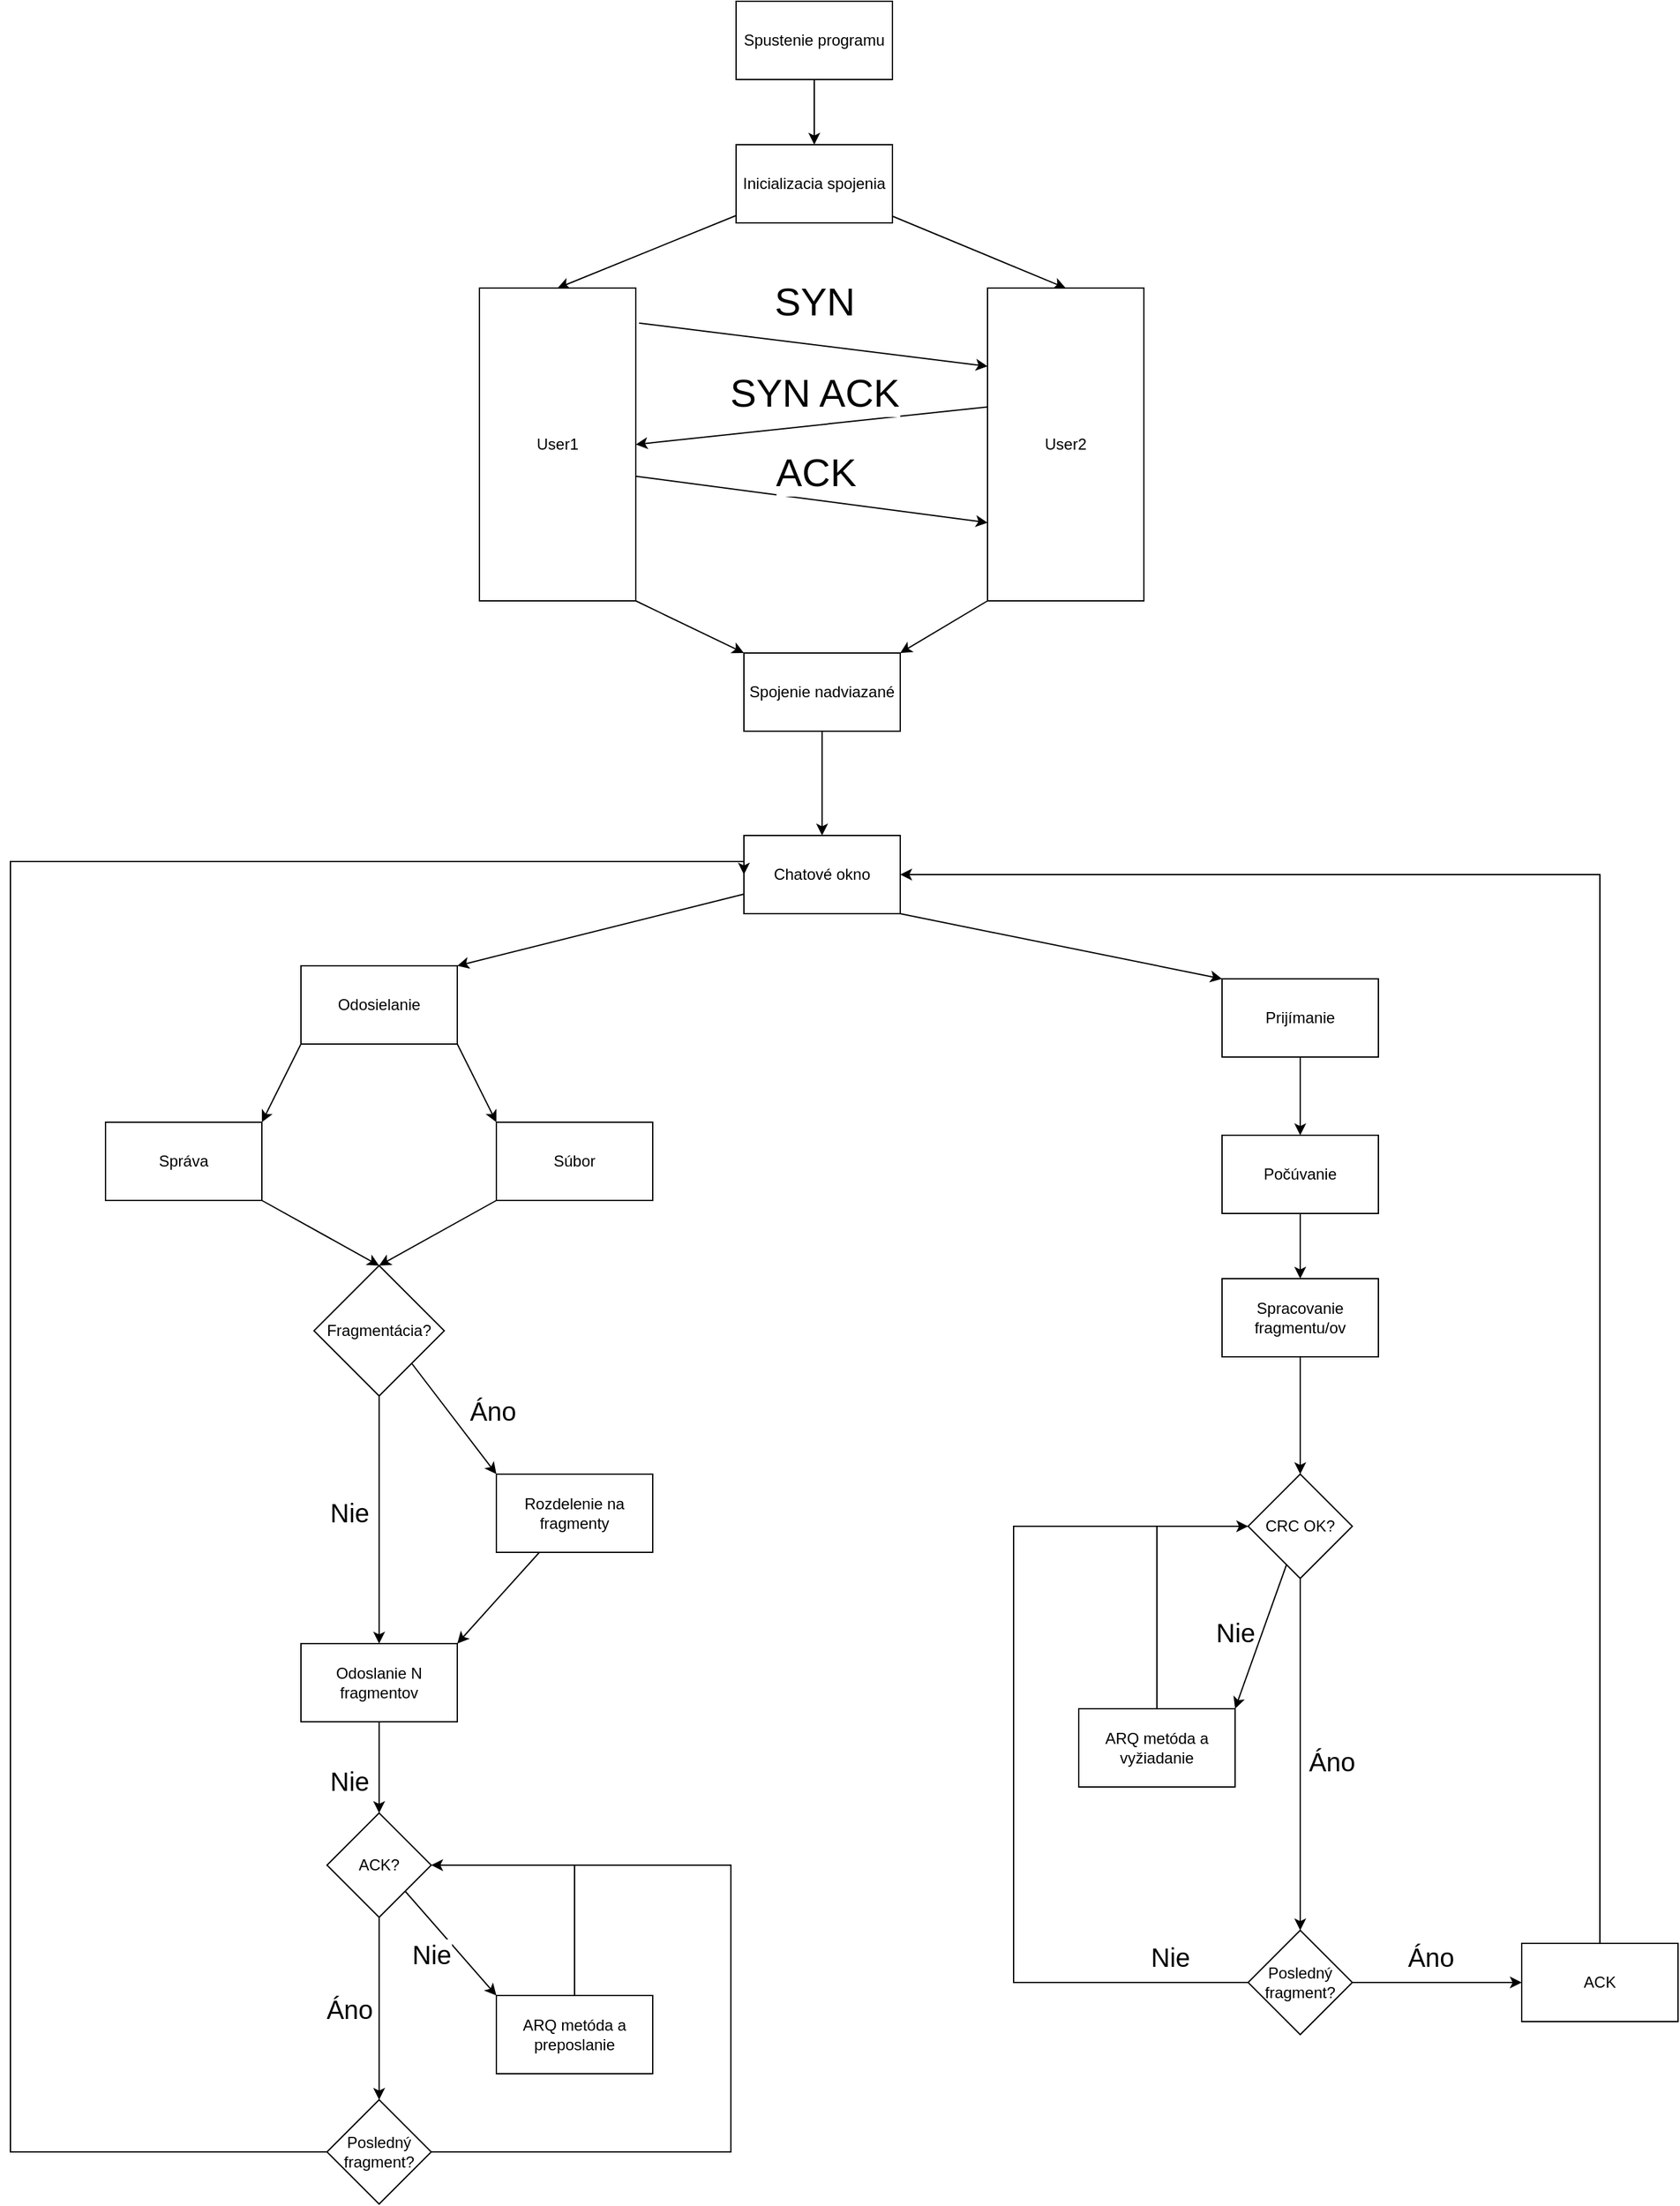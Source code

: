 <mxfile version="24.8.0">
  <diagram id="C5RBs43oDa-KdzZeNtuy" name="Page-1">
    <mxGraphModel dx="2336" dy="785" grid="1" gridSize="10" guides="1" tooltips="1" connect="1" arrows="1" fold="1" page="1" pageScale="1" pageWidth="827" pageHeight="1169" math="0" shadow="0">
      <root>
        <mxCell id="WIyWlLk6GJQsqaUBKTNV-0" />
        <mxCell id="WIyWlLk6GJQsqaUBKTNV-1" parent="WIyWlLk6GJQsqaUBKTNV-0" />
        <mxCell id="jc_-JY6niaTybWbx3vFI-28" style="edgeStyle=orthogonalEdgeStyle;rounded=0;orthogonalLoop=1;jettySize=auto;html=1;" edge="1" parent="WIyWlLk6GJQsqaUBKTNV-1" source="106sUVybt3kD7jMUcezY-0" target="jc_-JY6niaTybWbx3vFI-1">
          <mxGeometry relative="1" as="geometry" />
        </mxCell>
        <mxCell id="106sUVybt3kD7jMUcezY-0" value="Spustenie programu" style="rounded=0;whiteSpace=wrap;html=1;arcSize=12;" parent="WIyWlLk6GJQsqaUBKTNV-1" vertex="1">
          <mxGeometry x="347" y="10" width="120" height="60" as="geometry" />
        </mxCell>
        <mxCell id="jc_-JY6niaTybWbx3vFI-29" style="rounded=0;orthogonalLoop=1;jettySize=auto;html=1;entryX=0.5;entryY=0;entryDx=0;entryDy=0;" edge="1" parent="WIyWlLk6GJQsqaUBKTNV-1" source="jc_-JY6niaTybWbx3vFI-1" target="jc_-JY6niaTybWbx3vFI-36">
          <mxGeometry relative="1" as="geometry">
            <mxPoint x="233" y="220" as="targetPoint" />
          </mxGeometry>
        </mxCell>
        <mxCell id="jc_-JY6niaTybWbx3vFI-30" style="rounded=0;orthogonalLoop=1;jettySize=auto;html=1;entryX=0.5;entryY=0;entryDx=0;entryDy=0;" edge="1" parent="WIyWlLk6GJQsqaUBKTNV-1" source="jc_-JY6niaTybWbx3vFI-1" target="jc_-JY6niaTybWbx3vFI-37">
          <mxGeometry relative="1" as="geometry">
            <mxPoint x="590" y="220" as="targetPoint" />
          </mxGeometry>
        </mxCell>
        <mxCell id="jc_-JY6niaTybWbx3vFI-1" value="Inicializacia spojenia" style="rounded=0;whiteSpace=wrap;html=1;arcSize=12;" vertex="1" parent="WIyWlLk6GJQsqaUBKTNV-1">
          <mxGeometry x="347" y="120" width="120" height="60" as="geometry" />
        </mxCell>
        <mxCell id="jc_-JY6niaTybWbx3vFI-46" style="edgeStyle=orthogonalEdgeStyle;rounded=0;orthogonalLoop=1;jettySize=auto;html=1;entryX=0.5;entryY=0;entryDx=0;entryDy=0;" edge="1" parent="WIyWlLk6GJQsqaUBKTNV-1" source="jc_-JY6niaTybWbx3vFI-8" target="jc_-JY6niaTybWbx3vFI-9">
          <mxGeometry relative="1" as="geometry" />
        </mxCell>
        <mxCell id="jc_-JY6niaTybWbx3vFI-8" value="Spojenie nadviazané" style="rounded=0;whiteSpace=wrap;html=1;arcSize=12;" vertex="1" parent="WIyWlLk6GJQsqaUBKTNV-1">
          <mxGeometry x="353" y="510" width="120" height="60" as="geometry" />
        </mxCell>
        <mxCell id="jc_-JY6niaTybWbx3vFI-47" style="rounded=0;orthogonalLoop=1;jettySize=auto;html=1;entryX=1;entryY=0;entryDx=0;entryDy=0;" edge="1" parent="WIyWlLk6GJQsqaUBKTNV-1" source="jc_-JY6niaTybWbx3vFI-9" target="jc_-JY6niaTybWbx3vFI-10">
          <mxGeometry relative="1" as="geometry" />
        </mxCell>
        <mxCell id="jc_-JY6niaTybWbx3vFI-9" value="Chatové okno" style="rounded=0;whiteSpace=wrap;html=1;arcSize=12;" vertex="1" parent="WIyWlLk6GJQsqaUBKTNV-1">
          <mxGeometry x="353" y="650" width="120" height="60" as="geometry" />
        </mxCell>
        <mxCell id="jc_-JY6niaTybWbx3vFI-10" value="Odosielanie" style="rounded=0;whiteSpace=wrap;html=1;arcSize=12;" vertex="1" parent="WIyWlLk6GJQsqaUBKTNV-1">
          <mxGeometry x="13" y="750" width="120" height="60" as="geometry" />
        </mxCell>
        <mxCell id="jc_-JY6niaTybWbx3vFI-11" value="Prijímanie" style="rounded=0;whiteSpace=wrap;html=1;arcSize=12;" vertex="1" parent="WIyWlLk6GJQsqaUBKTNV-1">
          <mxGeometry x="720" y="760" width="120" height="60" as="geometry" />
        </mxCell>
        <mxCell id="jc_-JY6niaTybWbx3vFI-12" value="Správa" style="rounded=0;whiteSpace=wrap;html=1;arcSize=12;" vertex="1" parent="WIyWlLk6GJQsqaUBKTNV-1">
          <mxGeometry x="-137" y="870" width="120" height="60" as="geometry" />
        </mxCell>
        <mxCell id="jc_-JY6niaTybWbx3vFI-14" value="Súbor" style="rounded=0;whiteSpace=wrap;html=1;arcSize=12;" vertex="1" parent="WIyWlLk6GJQsqaUBKTNV-1">
          <mxGeometry x="163" y="870" width="120" height="60" as="geometry" />
        </mxCell>
        <mxCell id="jc_-JY6niaTybWbx3vFI-58" style="edgeStyle=orthogonalEdgeStyle;rounded=0;orthogonalLoop=1;jettySize=auto;html=1;entryX=0.5;entryY=0;entryDx=0;entryDy=0;" edge="1" parent="WIyWlLk6GJQsqaUBKTNV-1" source="jc_-JY6niaTybWbx3vFI-15" target="jc_-JY6niaTybWbx3vFI-17">
          <mxGeometry relative="1" as="geometry" />
        </mxCell>
        <mxCell id="jc_-JY6niaTybWbx3vFI-59" value="&lt;font style=&quot;font-size: 20px;&quot;&gt;Nie&lt;/font&gt;" style="edgeLabel;html=1;align=center;verticalAlign=middle;resizable=0;points=[];" vertex="1" connectable="0" parent="jc_-JY6niaTybWbx3vFI-58">
          <mxGeometry x="-0.266" y="1" relative="1" as="geometry">
            <mxPoint x="-24" y="19" as="offset" />
          </mxGeometry>
        </mxCell>
        <mxCell id="jc_-JY6niaTybWbx3vFI-15" value="Fragmentácia?" style="rhombus;whiteSpace=wrap;html=1;arcSize=12;" vertex="1" parent="WIyWlLk6GJQsqaUBKTNV-1">
          <mxGeometry x="23" y="980" width="100" height="100" as="geometry" />
        </mxCell>
        <mxCell id="jc_-JY6niaTybWbx3vFI-86" style="rounded=0;orthogonalLoop=1;jettySize=auto;html=1;entryX=1;entryY=0;entryDx=0;entryDy=0;" edge="1" parent="WIyWlLk6GJQsqaUBKTNV-1" source="jc_-JY6niaTybWbx3vFI-16" target="jc_-JY6niaTybWbx3vFI-17">
          <mxGeometry relative="1" as="geometry" />
        </mxCell>
        <mxCell id="jc_-JY6niaTybWbx3vFI-16" value="Rozdelenie na fragmenty" style="rounded=0;whiteSpace=wrap;html=1;arcSize=12;" vertex="1" parent="WIyWlLk6GJQsqaUBKTNV-1">
          <mxGeometry x="163" y="1140" width="120" height="60" as="geometry" />
        </mxCell>
        <mxCell id="jc_-JY6niaTybWbx3vFI-17" value="Odoslanie N fragmentov" style="rounded=0;whiteSpace=wrap;html=1;arcSize=12;" vertex="1" parent="WIyWlLk6GJQsqaUBKTNV-1">
          <mxGeometry x="13" y="1270" width="120" height="60" as="geometry" />
        </mxCell>
        <mxCell id="jc_-JY6niaTybWbx3vFI-66" style="edgeStyle=orthogonalEdgeStyle;rounded=0;orthogonalLoop=1;jettySize=auto;html=1;entryX=0.5;entryY=0;entryDx=0;entryDy=0;" edge="1" parent="WIyWlLk6GJQsqaUBKTNV-1" source="jc_-JY6niaTybWbx3vFI-18" target="jc_-JY6niaTybWbx3vFI-20">
          <mxGeometry relative="1" as="geometry" />
        </mxCell>
        <mxCell id="jc_-JY6niaTybWbx3vFI-67" value="&lt;font style=&quot;font-size: 20px;&quot;&gt;Áno&lt;/font&gt;" style="edgeLabel;html=1;align=center;verticalAlign=middle;resizable=0;points=[];" vertex="1" connectable="0" parent="jc_-JY6niaTybWbx3vFI-66">
          <mxGeometry x="-0.188" y="-2" relative="1" as="geometry">
            <mxPoint x="-21" y="13" as="offset" />
          </mxGeometry>
        </mxCell>
        <mxCell id="jc_-JY6niaTybWbx3vFI-18" value="ACK?" style="rhombus;whiteSpace=wrap;html=1;" vertex="1" parent="WIyWlLk6GJQsqaUBKTNV-1">
          <mxGeometry x="33" y="1400" width="80" height="80" as="geometry" />
        </mxCell>
        <mxCell id="jc_-JY6niaTybWbx3vFI-22" style="edgeStyle=orthogonalEdgeStyle;rounded=0;orthogonalLoop=1;jettySize=auto;html=1;endArrow=none;endFill=0;" edge="1" parent="WIyWlLk6GJQsqaUBKTNV-1" source="jc_-JY6niaTybWbx3vFI-19">
          <mxGeometry relative="1" as="geometry">
            <mxPoint x="223" y="1440" as="targetPoint" />
          </mxGeometry>
        </mxCell>
        <mxCell id="jc_-JY6niaTybWbx3vFI-19" value="ARQ metóda a preposlanie" style="rounded=0;whiteSpace=wrap;html=1;arcSize=12;" vertex="1" parent="WIyWlLk6GJQsqaUBKTNV-1">
          <mxGeometry x="163" y="1540" width="120" height="60" as="geometry" />
        </mxCell>
        <mxCell id="jc_-JY6niaTybWbx3vFI-21" style="edgeStyle=orthogonalEdgeStyle;rounded=0;orthogonalLoop=1;jettySize=auto;html=1;entryX=1;entryY=0.5;entryDx=0;entryDy=0;" edge="1" parent="WIyWlLk6GJQsqaUBKTNV-1" source="jc_-JY6niaTybWbx3vFI-20" target="jc_-JY6niaTybWbx3vFI-18">
          <mxGeometry relative="1" as="geometry">
            <mxPoint x="343" y="1440" as="targetPoint" />
            <Array as="points">
              <mxPoint x="343" y="1660" />
              <mxPoint x="343" y="1440" />
            </Array>
          </mxGeometry>
        </mxCell>
        <mxCell id="jc_-JY6niaTybWbx3vFI-68" style="edgeStyle=orthogonalEdgeStyle;rounded=0;orthogonalLoop=1;jettySize=auto;html=1;entryX=0;entryY=0.5;entryDx=0;entryDy=0;" edge="1" parent="WIyWlLk6GJQsqaUBKTNV-1" source="jc_-JY6niaTybWbx3vFI-20" target="jc_-JY6niaTybWbx3vFI-9">
          <mxGeometry relative="1" as="geometry">
            <Array as="points">
              <mxPoint x="-210" y="1660" />
              <mxPoint x="-210" y="670" />
            </Array>
          </mxGeometry>
        </mxCell>
        <mxCell id="jc_-JY6niaTybWbx3vFI-20" value="Posledný fragment?" style="rhombus;whiteSpace=wrap;html=1;" vertex="1" parent="WIyWlLk6GJQsqaUBKTNV-1">
          <mxGeometry x="33" y="1620" width="80" height="80" as="geometry" />
        </mxCell>
        <mxCell id="jc_-JY6niaTybWbx3vFI-23" value="Počúvanie" style="rounded=0;whiteSpace=wrap;html=1;" vertex="1" parent="WIyWlLk6GJQsqaUBKTNV-1">
          <mxGeometry x="720" y="880" width="120" height="60" as="geometry" />
        </mxCell>
        <mxCell id="jc_-JY6niaTybWbx3vFI-24" value="Spracovanie fragmentu/ov" style="rounded=0;whiteSpace=wrap;html=1;" vertex="1" parent="WIyWlLk6GJQsqaUBKTNV-1">
          <mxGeometry x="720" y="990" width="120" height="60" as="geometry" />
        </mxCell>
        <mxCell id="jc_-JY6niaTybWbx3vFI-72" style="rounded=0;orthogonalLoop=1;jettySize=auto;html=1;entryX=1;entryY=0;entryDx=0;entryDy=0;" edge="1" parent="WIyWlLk6GJQsqaUBKTNV-1" source="jc_-JY6niaTybWbx3vFI-25" target="jc_-JY6niaTybWbx3vFI-69">
          <mxGeometry relative="1" as="geometry" />
        </mxCell>
        <mxCell id="jc_-JY6niaTybWbx3vFI-79" value="&lt;font style=&quot;font-size: 20px;&quot;&gt;Nie&lt;/font&gt;" style="edgeLabel;html=1;align=center;verticalAlign=middle;resizable=0;points=[];" vertex="1" connectable="0" parent="jc_-JY6niaTybWbx3vFI-72">
          <mxGeometry x="-0.122" y="4" relative="1" as="geometry">
            <mxPoint x="-26" y="1" as="offset" />
          </mxGeometry>
        </mxCell>
        <mxCell id="jc_-JY6niaTybWbx3vFI-75" style="rounded=0;orthogonalLoop=1;jettySize=auto;html=1;entryX=0.5;entryY=0;entryDx=0;entryDy=0;" edge="1" parent="WIyWlLk6GJQsqaUBKTNV-1" source="jc_-JY6niaTybWbx3vFI-25" target="jc_-JY6niaTybWbx3vFI-71">
          <mxGeometry relative="1" as="geometry" />
        </mxCell>
        <mxCell id="jc_-JY6niaTybWbx3vFI-80" value="&lt;font style=&quot;font-size: 20px;&quot;&gt;Áno&lt;/font&gt;" style="edgeLabel;html=1;align=center;verticalAlign=middle;resizable=0;points=[];" vertex="1" connectable="0" parent="jc_-JY6niaTybWbx3vFI-75">
          <mxGeometry x="0.035" y="-2" relative="1" as="geometry">
            <mxPoint x="26" as="offset" />
          </mxGeometry>
        </mxCell>
        <mxCell id="jc_-JY6niaTybWbx3vFI-25" value="CRC OK?" style="rhombus;whiteSpace=wrap;html=1;" vertex="1" parent="WIyWlLk6GJQsqaUBKTNV-1">
          <mxGeometry x="740" y="1140" width="80" height="80" as="geometry" />
        </mxCell>
        <mxCell id="jc_-JY6niaTybWbx3vFI-38" style="rounded=0;orthogonalLoop=1;jettySize=auto;html=1;entryX=0;entryY=0.25;entryDx=0;entryDy=0;exitX=1.021;exitY=0.112;exitDx=0;exitDy=0;exitPerimeter=0;" edge="1" parent="WIyWlLk6GJQsqaUBKTNV-1" source="jc_-JY6niaTybWbx3vFI-36" target="jc_-JY6niaTybWbx3vFI-37">
          <mxGeometry relative="1" as="geometry" />
        </mxCell>
        <mxCell id="jc_-JY6niaTybWbx3vFI-39" value="&lt;font style=&quot;font-size: 30px;&quot;&gt;SYN&lt;/font&gt;" style="edgeLabel;html=1;align=center;verticalAlign=middle;resizable=0;points=[];" vertex="1" connectable="0" parent="jc_-JY6niaTybWbx3vFI-38">
          <mxGeometry x="0.188" y="-2" relative="1" as="geometry">
            <mxPoint x="-24" y="-39" as="offset" />
          </mxGeometry>
        </mxCell>
        <mxCell id="jc_-JY6niaTybWbx3vFI-42" style="rounded=0;orthogonalLoop=1;jettySize=auto;html=1;entryX=0;entryY=0.75;entryDx=0;entryDy=0;exitX=0.974;exitY=0.6;exitDx=0;exitDy=0;exitPerimeter=0;" edge="1" parent="WIyWlLk6GJQsqaUBKTNV-1" source="jc_-JY6niaTybWbx3vFI-36" target="jc_-JY6niaTybWbx3vFI-37">
          <mxGeometry relative="1" as="geometry" />
        </mxCell>
        <mxCell id="jc_-JY6niaTybWbx3vFI-43" value="&lt;font style=&quot;font-size: 30px;&quot;&gt;ACK&lt;/font&gt;" style="edgeLabel;html=1;align=center;verticalAlign=middle;resizable=0;points=[];" vertex="1" connectable="0" parent="jc_-JY6niaTybWbx3vFI-42">
          <mxGeometry x="-0.03" y="1" relative="1" as="geometry">
            <mxPoint x="8" y="-20" as="offset" />
          </mxGeometry>
        </mxCell>
        <mxCell id="jc_-JY6niaTybWbx3vFI-45" style="rounded=0;orthogonalLoop=1;jettySize=auto;html=1;entryX=0;entryY=0;entryDx=0;entryDy=0;exitX=1;exitY=1;exitDx=0;exitDy=0;" edge="1" parent="WIyWlLk6GJQsqaUBKTNV-1" source="jc_-JY6niaTybWbx3vFI-36" target="jc_-JY6niaTybWbx3vFI-8">
          <mxGeometry relative="1" as="geometry" />
        </mxCell>
        <mxCell id="jc_-JY6niaTybWbx3vFI-36" value="User1" style="rounded=0;whiteSpace=wrap;html=1;" vertex="1" parent="WIyWlLk6GJQsqaUBKTNV-1">
          <mxGeometry x="150" y="230" width="120" height="240" as="geometry" />
        </mxCell>
        <mxCell id="jc_-JY6niaTybWbx3vFI-40" style="rounded=0;orthogonalLoop=1;jettySize=auto;html=1;exitX=-0.002;exitY=0.38;exitDx=0;exitDy=0;exitPerimeter=0;entryX=1;entryY=0.5;entryDx=0;entryDy=0;" edge="1" parent="WIyWlLk6GJQsqaUBKTNV-1" source="jc_-JY6niaTybWbx3vFI-37" target="jc_-JY6niaTybWbx3vFI-36">
          <mxGeometry relative="1" as="geometry">
            <mxPoint x="270" y="321" as="targetPoint" />
          </mxGeometry>
        </mxCell>
        <mxCell id="jc_-JY6niaTybWbx3vFI-41" value="&lt;font style=&quot;font-size: 30px;&quot;&gt;SYN ACK&lt;/font&gt;" style="edgeLabel;html=1;align=center;verticalAlign=middle;resizable=0;points=[];" vertex="1" connectable="0" parent="jc_-JY6niaTybWbx3vFI-40">
          <mxGeometry x="-0.162" y="1" relative="1" as="geometry">
            <mxPoint x="-20" y="-24" as="offset" />
          </mxGeometry>
        </mxCell>
        <mxCell id="jc_-JY6niaTybWbx3vFI-44" style="rounded=0;orthogonalLoop=1;jettySize=auto;html=1;entryX=1;entryY=0;entryDx=0;entryDy=0;exitX=0;exitY=1;exitDx=0;exitDy=0;" edge="1" parent="WIyWlLk6GJQsqaUBKTNV-1" source="jc_-JY6niaTybWbx3vFI-37" target="jc_-JY6niaTybWbx3vFI-8">
          <mxGeometry relative="1" as="geometry" />
        </mxCell>
        <mxCell id="jc_-JY6niaTybWbx3vFI-37" value="User2" style="rounded=0;whiteSpace=wrap;html=1;" vertex="1" parent="WIyWlLk6GJQsqaUBKTNV-1">
          <mxGeometry x="540" y="230" width="120" height="240" as="geometry" />
        </mxCell>
        <mxCell id="jc_-JY6niaTybWbx3vFI-48" style="rounded=0;orthogonalLoop=1;jettySize=auto;html=1;entryX=0;entryY=0;entryDx=0;entryDy=0;exitX=1;exitY=1;exitDx=0;exitDy=0;" edge="1" parent="WIyWlLk6GJQsqaUBKTNV-1" source="jc_-JY6niaTybWbx3vFI-9" target="jc_-JY6niaTybWbx3vFI-11">
          <mxGeometry relative="1" as="geometry">
            <mxPoint x="367" y="710" as="sourcePoint" />
            <mxPoint x="273" y="760" as="targetPoint" />
          </mxGeometry>
        </mxCell>
        <mxCell id="jc_-JY6niaTybWbx3vFI-49" style="rounded=0;orthogonalLoop=1;jettySize=auto;html=1;entryX=0.5;entryY=0;entryDx=0;entryDy=0;exitX=0.5;exitY=1;exitDx=0;exitDy=0;" edge="1" parent="WIyWlLk6GJQsqaUBKTNV-1" source="jc_-JY6niaTybWbx3vFI-11" target="jc_-JY6niaTybWbx3vFI-23">
          <mxGeometry relative="1" as="geometry">
            <mxPoint x="613" y="720" as="sourcePoint" />
            <mxPoint x="730" y="770" as="targetPoint" />
          </mxGeometry>
        </mxCell>
        <mxCell id="jc_-JY6niaTybWbx3vFI-50" style="rounded=0;orthogonalLoop=1;jettySize=auto;html=1;entryX=0.5;entryY=0;entryDx=0;entryDy=0;exitX=0.5;exitY=1;exitDx=0;exitDy=0;" edge="1" parent="WIyWlLk6GJQsqaUBKTNV-1" source="jc_-JY6niaTybWbx3vFI-23" target="jc_-JY6niaTybWbx3vFI-24">
          <mxGeometry relative="1" as="geometry">
            <mxPoint x="790" y="830" as="sourcePoint" />
            <mxPoint x="790" y="890" as="targetPoint" />
          </mxGeometry>
        </mxCell>
        <mxCell id="jc_-JY6niaTybWbx3vFI-53" style="rounded=0;orthogonalLoop=1;jettySize=auto;html=1;entryX=0.5;entryY=0;entryDx=0;entryDy=0;exitX=0.5;exitY=1;exitDx=0;exitDy=0;" edge="1" parent="WIyWlLk6GJQsqaUBKTNV-1" source="jc_-JY6niaTybWbx3vFI-24" target="jc_-JY6niaTybWbx3vFI-25">
          <mxGeometry relative="1" as="geometry">
            <mxPoint x="790" y="950" as="sourcePoint" />
            <mxPoint x="790" y="1000" as="targetPoint" />
          </mxGeometry>
        </mxCell>
        <mxCell id="jc_-JY6niaTybWbx3vFI-54" style="rounded=0;orthogonalLoop=1;jettySize=auto;html=1;entryX=1;entryY=0;entryDx=0;entryDy=0;exitX=0;exitY=1;exitDx=0;exitDy=0;" edge="1" parent="WIyWlLk6GJQsqaUBKTNV-1" source="jc_-JY6niaTybWbx3vFI-10" target="jc_-JY6niaTybWbx3vFI-12">
          <mxGeometry relative="1" as="geometry">
            <mxPoint x="237" y="710" as="sourcePoint" />
            <mxPoint x="143" y="760" as="targetPoint" />
          </mxGeometry>
        </mxCell>
        <mxCell id="jc_-JY6niaTybWbx3vFI-55" style="rounded=0;orthogonalLoop=1;jettySize=auto;html=1;entryX=0;entryY=0;entryDx=0;entryDy=0;exitX=1;exitY=1;exitDx=0;exitDy=0;" edge="1" parent="WIyWlLk6GJQsqaUBKTNV-1" source="jc_-JY6niaTybWbx3vFI-10" target="jc_-JY6niaTybWbx3vFI-14">
          <mxGeometry relative="1" as="geometry">
            <mxPoint x="23" y="820" as="sourcePoint" />
            <mxPoint x="-7" y="880" as="targetPoint" />
          </mxGeometry>
        </mxCell>
        <mxCell id="jc_-JY6niaTybWbx3vFI-56" style="rounded=0;orthogonalLoop=1;jettySize=auto;html=1;entryX=0.5;entryY=0;entryDx=0;entryDy=0;exitX=0;exitY=1;exitDx=0;exitDy=0;" edge="1" parent="WIyWlLk6GJQsqaUBKTNV-1" source="jc_-JY6niaTybWbx3vFI-14" target="jc_-JY6niaTybWbx3vFI-15">
          <mxGeometry relative="1" as="geometry">
            <mxPoint x="143" y="820" as="sourcePoint" />
            <mxPoint x="173" y="880" as="targetPoint" />
          </mxGeometry>
        </mxCell>
        <mxCell id="jc_-JY6niaTybWbx3vFI-57" style="rounded=0;orthogonalLoop=1;jettySize=auto;html=1;entryX=0.5;entryY=0;entryDx=0;entryDy=0;exitX=1;exitY=1;exitDx=0;exitDy=0;" edge="1" parent="WIyWlLk6GJQsqaUBKTNV-1" source="jc_-JY6niaTybWbx3vFI-12" target="jc_-JY6niaTybWbx3vFI-15">
          <mxGeometry relative="1" as="geometry">
            <mxPoint x="23" y="820" as="sourcePoint" />
            <mxPoint x="-7" y="880" as="targetPoint" />
          </mxGeometry>
        </mxCell>
        <mxCell id="jc_-JY6niaTybWbx3vFI-60" style="rounded=0;orthogonalLoop=1;jettySize=auto;html=1;entryX=0;entryY=0;entryDx=0;entryDy=0;exitX=1;exitY=1;exitDx=0;exitDy=0;" edge="1" parent="WIyWlLk6GJQsqaUBKTNV-1" source="jc_-JY6niaTybWbx3vFI-15" target="jc_-JY6niaTybWbx3vFI-16">
          <mxGeometry relative="1" as="geometry">
            <mxPoint x="83" y="1090" as="sourcePoint" />
            <mxPoint x="83" y="1280" as="targetPoint" />
          </mxGeometry>
        </mxCell>
        <mxCell id="jc_-JY6niaTybWbx3vFI-61" value="&lt;span style=&quot;font-size: 20px;&quot;&gt;Áno&lt;/span&gt;" style="edgeLabel;html=1;align=center;verticalAlign=middle;resizable=0;points=[];" vertex="1" connectable="0" parent="jc_-JY6niaTybWbx3vFI-60">
          <mxGeometry x="-0.266" y="1" relative="1" as="geometry">
            <mxPoint x="37" y="5" as="offset" />
          </mxGeometry>
        </mxCell>
        <mxCell id="jc_-JY6niaTybWbx3vFI-62" style="rounded=0;orthogonalLoop=1;jettySize=auto;html=1;entryX=0.5;entryY=0;entryDx=0;entryDy=0;exitX=0.5;exitY=1;exitDx=0;exitDy=0;" edge="1" parent="WIyWlLk6GJQsqaUBKTNV-1" source="jc_-JY6niaTybWbx3vFI-17" target="jc_-JY6niaTybWbx3vFI-18">
          <mxGeometry relative="1" as="geometry">
            <mxPoint x="108" y="1065" as="sourcePoint" />
            <mxPoint x="173" y="1150" as="targetPoint" />
          </mxGeometry>
        </mxCell>
        <mxCell id="jc_-JY6niaTybWbx3vFI-63" value="&lt;font style=&quot;font-size: 20px;&quot;&gt;Nie&lt;/font&gt;" style="edgeLabel;html=1;align=center;verticalAlign=middle;resizable=0;points=[];" vertex="1" connectable="0" parent="jc_-JY6niaTybWbx3vFI-62">
          <mxGeometry x="-0.266" y="1" relative="1" as="geometry">
            <mxPoint x="-24" y="19" as="offset" />
          </mxGeometry>
        </mxCell>
        <mxCell id="jc_-JY6niaTybWbx3vFI-64" style="rounded=0;orthogonalLoop=1;jettySize=auto;html=1;entryX=0;entryY=0;entryDx=0;entryDy=0;exitX=1;exitY=1;exitDx=0;exitDy=0;" edge="1" parent="WIyWlLk6GJQsqaUBKTNV-1" source="jc_-JY6niaTybWbx3vFI-18" target="jc_-JY6niaTybWbx3vFI-19">
          <mxGeometry relative="1" as="geometry">
            <mxPoint x="83" y="1340" as="sourcePoint" />
            <mxPoint x="83" y="1410" as="targetPoint" />
          </mxGeometry>
        </mxCell>
        <mxCell id="jc_-JY6niaTybWbx3vFI-65" value="&lt;font style=&quot;font-size: 20px;&quot;&gt;Nie&lt;/font&gt;" style="edgeLabel;html=1;align=center;verticalAlign=middle;resizable=0;points=[];" vertex="1" connectable="0" parent="jc_-JY6niaTybWbx3vFI-64">
          <mxGeometry x="-0.266" y="1" relative="1" as="geometry">
            <mxPoint x="-7" y="19" as="offset" />
          </mxGeometry>
        </mxCell>
        <mxCell id="jc_-JY6niaTybWbx3vFI-77" style="edgeStyle=orthogonalEdgeStyle;rounded=0;orthogonalLoop=1;jettySize=auto;html=1;endArrow=none;endFill=0;" edge="1" parent="WIyWlLk6GJQsqaUBKTNV-1" source="jc_-JY6niaTybWbx3vFI-69">
          <mxGeometry relative="1" as="geometry">
            <mxPoint x="670" y="1180" as="targetPoint" />
          </mxGeometry>
        </mxCell>
        <mxCell id="jc_-JY6niaTybWbx3vFI-69" value="ARQ metóda a vyžiadanie" style="rounded=0;whiteSpace=wrap;html=1;" vertex="1" parent="WIyWlLk6GJQsqaUBKTNV-1">
          <mxGeometry x="610" y="1320" width="120" height="60" as="geometry" />
        </mxCell>
        <mxCell id="jc_-JY6niaTybWbx3vFI-76" style="edgeStyle=orthogonalEdgeStyle;rounded=0;orthogonalLoop=1;jettySize=auto;html=1;entryX=0;entryY=0.5;entryDx=0;entryDy=0;" edge="1" parent="WIyWlLk6GJQsqaUBKTNV-1" source="jc_-JY6niaTybWbx3vFI-71" target="jc_-JY6niaTybWbx3vFI-25">
          <mxGeometry relative="1" as="geometry">
            <Array as="points">
              <mxPoint x="560" y="1530" />
              <mxPoint x="560" y="1180" />
            </Array>
          </mxGeometry>
        </mxCell>
        <mxCell id="jc_-JY6niaTybWbx3vFI-84" value="&lt;font style=&quot;font-size: 20px;&quot;&gt;Nie&lt;/font&gt;" style="edgeLabel;html=1;align=center;verticalAlign=middle;resizable=0;points=[];" vertex="1" connectable="0" parent="jc_-JY6niaTybWbx3vFI-76">
          <mxGeometry x="-0.864" relative="1" as="geometry">
            <mxPoint x="-12" y="-20" as="offset" />
          </mxGeometry>
        </mxCell>
        <mxCell id="jc_-JY6niaTybWbx3vFI-82" style="edgeStyle=orthogonalEdgeStyle;rounded=0;orthogonalLoop=1;jettySize=auto;html=1;entryX=0;entryY=0.5;entryDx=0;entryDy=0;" edge="1" parent="WIyWlLk6GJQsqaUBKTNV-1" source="jc_-JY6niaTybWbx3vFI-71" target="jc_-JY6niaTybWbx3vFI-70">
          <mxGeometry relative="1" as="geometry" />
        </mxCell>
        <mxCell id="jc_-JY6niaTybWbx3vFI-85" value="&lt;font style=&quot;font-size: 20px;&quot;&gt;Áno&lt;/font&gt;" style="edgeLabel;html=1;align=center;verticalAlign=middle;resizable=0;points=[];" vertex="1" connectable="0" parent="jc_-JY6niaTybWbx3vFI-82">
          <mxGeometry x="-0.266" y="1" relative="1" as="geometry">
            <mxPoint x="12" y="-19" as="offset" />
          </mxGeometry>
        </mxCell>
        <mxCell id="jc_-JY6niaTybWbx3vFI-71" value="Posledný fragment?" style="rhombus;whiteSpace=wrap;html=1;" vertex="1" parent="WIyWlLk6GJQsqaUBKTNV-1">
          <mxGeometry x="740" y="1490" width="80" height="80" as="geometry" />
        </mxCell>
        <mxCell id="jc_-JY6niaTybWbx3vFI-83" style="edgeStyle=orthogonalEdgeStyle;rounded=0;orthogonalLoop=1;jettySize=auto;html=1;entryX=1;entryY=0.5;entryDx=0;entryDy=0;" edge="1" parent="WIyWlLk6GJQsqaUBKTNV-1" source="jc_-JY6niaTybWbx3vFI-70" target="jc_-JY6niaTybWbx3vFI-9">
          <mxGeometry relative="1" as="geometry">
            <Array as="points">
              <mxPoint x="1010" y="680" />
            </Array>
          </mxGeometry>
        </mxCell>
        <mxCell id="jc_-JY6niaTybWbx3vFI-70" value="ACK" style="rounded=0;whiteSpace=wrap;html=1;" vertex="1" parent="WIyWlLk6GJQsqaUBKTNV-1">
          <mxGeometry x="950" y="1500" width="120" height="60" as="geometry" />
        </mxCell>
      </root>
    </mxGraphModel>
  </diagram>
</mxfile>

